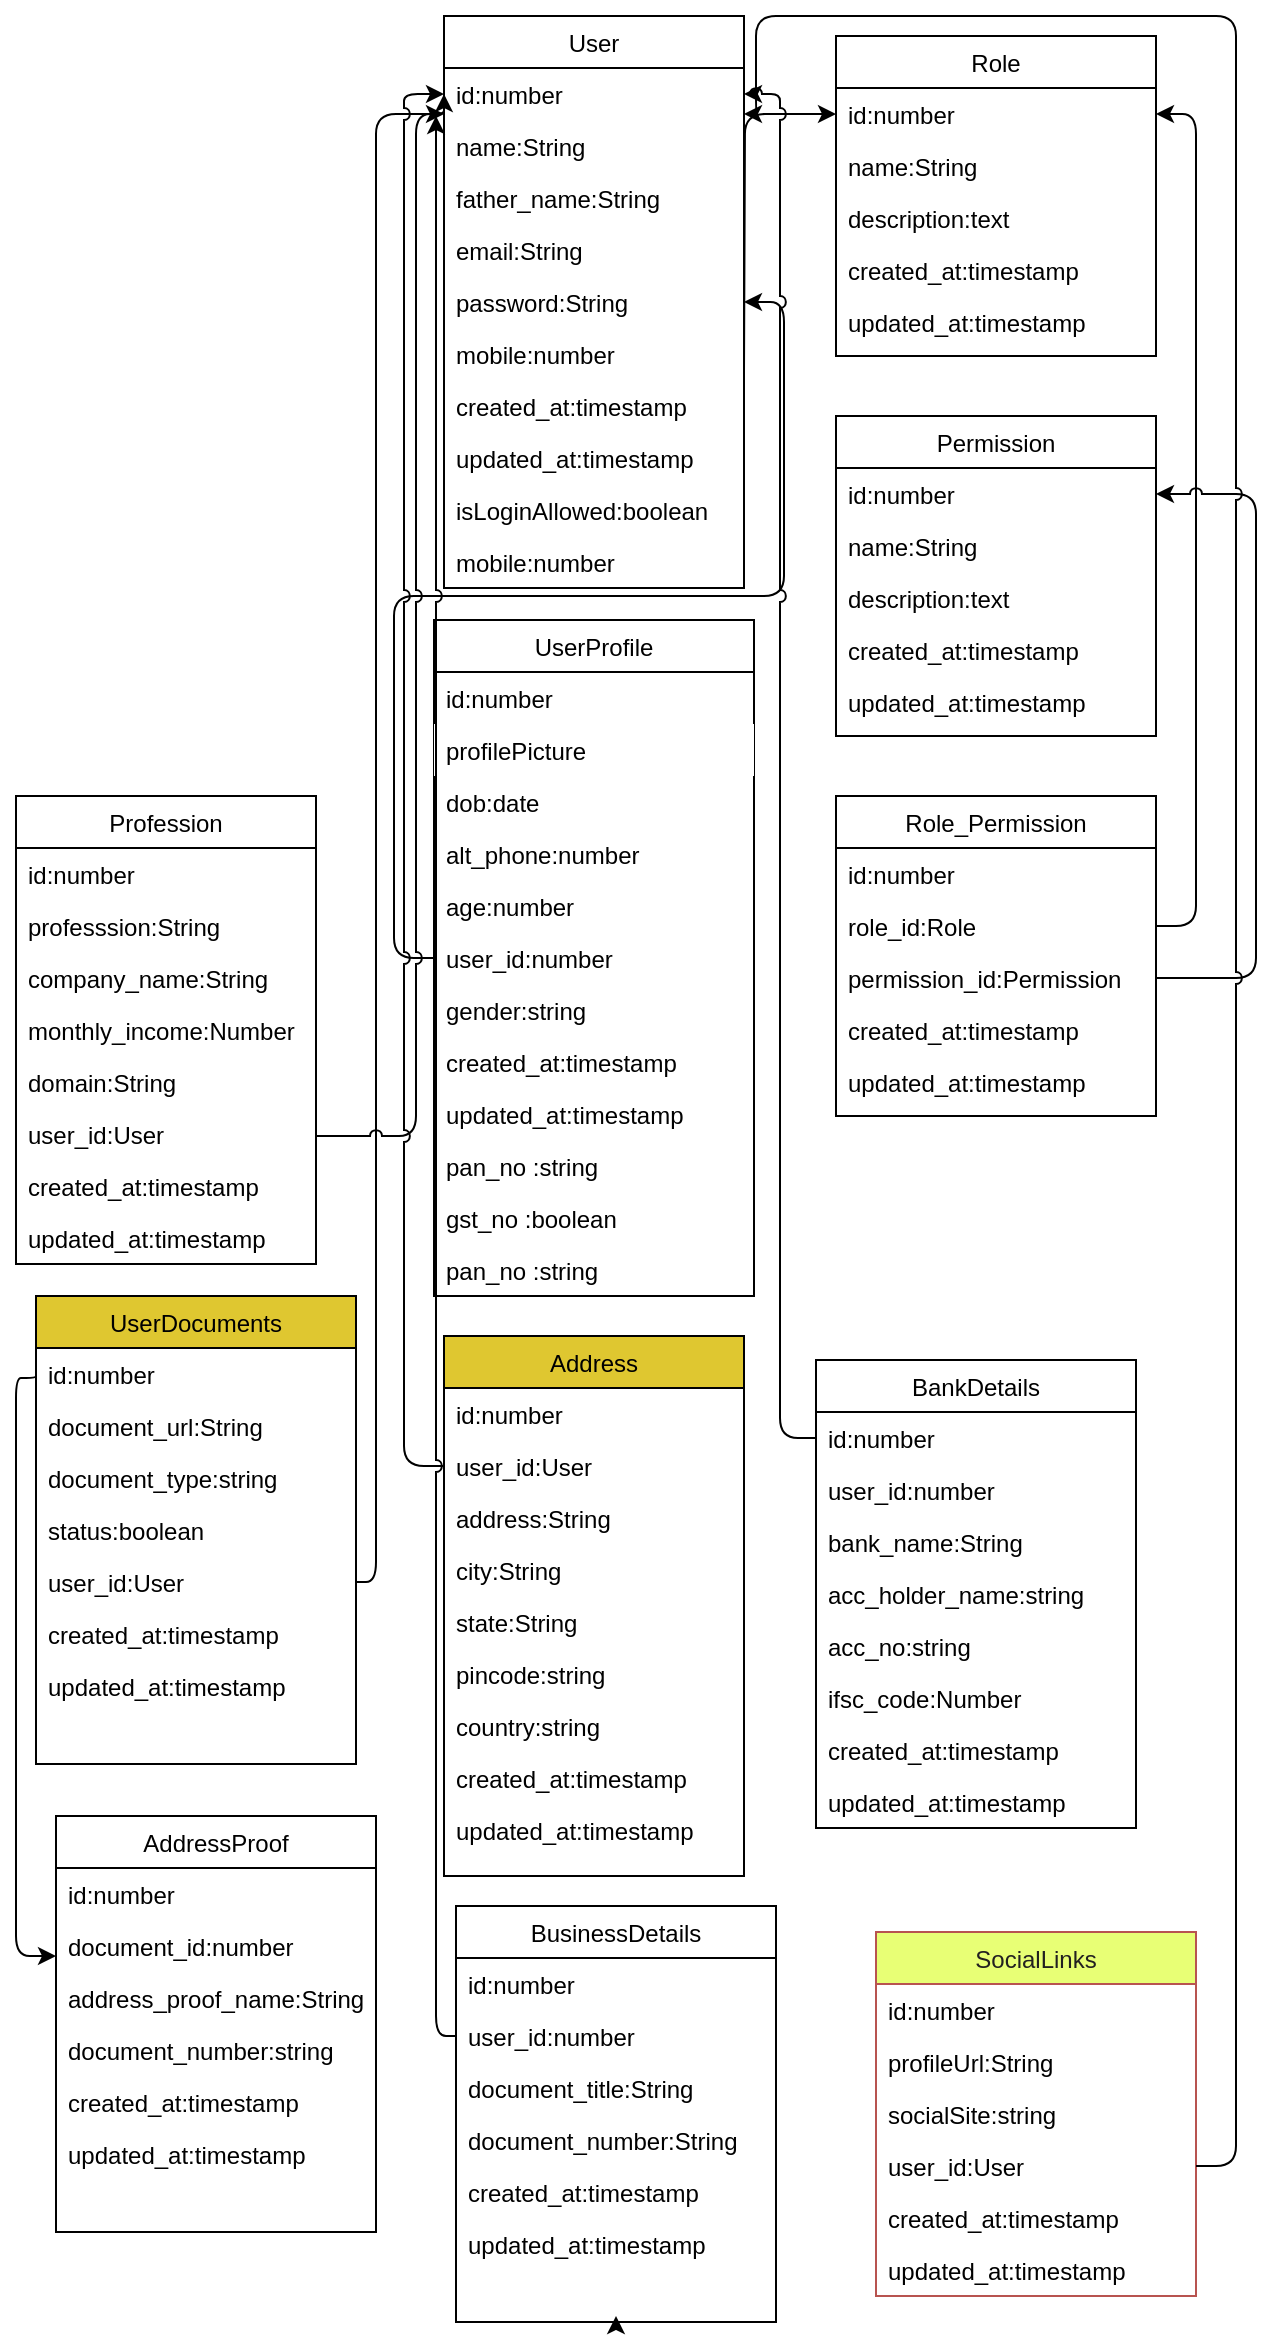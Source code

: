 <mxfile>
    <diagram id="bIpGLvmDBYwxtnm67rhN" name="Page-1">
        <mxGraphModel dx="498" dy="1436" grid="1" gridSize="10" guides="1" tooltips="1" connect="1" arrows="1" fold="1" page="1" pageScale="1" pageWidth="827" pageHeight="1169" math="0" shadow="0">
            <root>
                <mxCell id="0"/>
                <mxCell id="1" parent="0"/>
                <mxCell id="2" value="User" style="swimlane;fontStyle=0;align=center;verticalAlign=top;childLayout=stackLayout;horizontal=1;startSize=26;horizontalStack=0;resizeParent=1;resizeLast=0;collapsible=1;marginBottom=0;rounded=0;shadow=0;strokeWidth=1;" parent="1" vertex="1">
                    <mxGeometry x="264" y="-1140" width="150" height="286" as="geometry">
                        <mxRectangle x="130" y="380" width="160" height="26" as="alternateBounds"/>
                    </mxGeometry>
                </mxCell>
                <mxCell id="3" value="id:number" style="text;align=left;verticalAlign=top;spacingLeft=4;spacingRight=4;overflow=hidden;rotatable=0;points=[[0,0.5],[1,0.5]];portConstraint=eastwest;" parent="2" vertex="1">
                    <mxGeometry y="26" width="150" height="26" as="geometry"/>
                </mxCell>
                <mxCell id="4" value="name:String" style="text;align=left;verticalAlign=top;spacingLeft=4;spacingRight=4;overflow=hidden;rotatable=0;points=[[0,0.5],[1,0.5]];portConstraint=eastwest;rounded=0;shadow=0;html=0;" parent="2" vertex="1">
                    <mxGeometry y="52" width="150" height="26" as="geometry"/>
                </mxCell>
                <mxCell id="222" value="father_name:String" style="text;align=left;verticalAlign=top;spacingLeft=4;spacingRight=4;overflow=hidden;rotatable=0;points=[[0,0.5],[1,0.5]];portConstraint=eastwest;rounded=0;shadow=0;html=0;" parent="2" vertex="1">
                    <mxGeometry y="78" width="150" height="26" as="geometry"/>
                </mxCell>
                <mxCell id="5" value="email:String" style="text;align=left;verticalAlign=top;spacingLeft=4;spacingRight=4;overflow=hidden;rotatable=0;points=[[0,0.5],[1,0.5]];portConstraint=eastwest;rounded=0;shadow=0;html=0;" parent="2" vertex="1">
                    <mxGeometry y="104" width="150" height="26" as="geometry"/>
                </mxCell>
                <mxCell id="6" value="password:String" style="text;align=left;verticalAlign=top;spacingLeft=4;spacingRight=4;overflow=hidden;rotatable=0;points=[[0,0.5],[1,0.5]];portConstraint=eastwest;rounded=0;shadow=0;html=0;" parent="2" vertex="1">
                    <mxGeometry y="130" width="150" height="26" as="geometry"/>
                </mxCell>
                <mxCell id="7" value="mobile:number" style="text;align=left;verticalAlign=top;spacingLeft=4;spacingRight=4;overflow=hidden;rotatable=0;points=[[0,0.5],[1,0.5]];portConstraint=eastwest;rounded=0;shadow=0;html=0;" parent="2" vertex="1">
                    <mxGeometry y="156" width="150" height="26" as="geometry"/>
                </mxCell>
                <mxCell id="8" value="created_at:timestamp" style="text;align=left;verticalAlign=top;spacingLeft=4;spacingRight=4;overflow=hidden;rotatable=0;points=[[0,0.5],[1,0.5]];portConstraint=eastwest;rounded=0;shadow=0;html=0;" parent="2" vertex="1">
                    <mxGeometry y="182" width="150" height="26" as="geometry"/>
                </mxCell>
                <mxCell id="9" value="updated_at:timestamp" style="text;align=left;verticalAlign=top;spacingLeft=4;spacingRight=4;overflow=hidden;rotatable=0;points=[[0,0.5],[1,0.5]];portConstraint=eastwest;rounded=0;shadow=0;html=0;" parent="2" vertex="1">
                    <mxGeometry y="208" width="150" height="26" as="geometry"/>
                </mxCell>
                <mxCell id="10" value="isLoginAllowed:boolean" style="text;align=left;verticalAlign=top;spacingLeft=4;spacingRight=4;overflow=hidden;rotatable=0;points=[[0,0.5],[1,0.5]];portConstraint=eastwest;rounded=0;shadow=0;html=0;" parent="2" vertex="1">
                    <mxGeometry y="234" width="150" height="26" as="geometry"/>
                </mxCell>
                <mxCell id="224" value="mobile:number" style="text;align=left;verticalAlign=top;spacingLeft=4;spacingRight=4;overflow=hidden;rotatable=0;points=[[0,0.5],[1,0.5]];portConstraint=eastwest;rounded=0;shadow=0;html=0;" parent="2" vertex="1">
                    <mxGeometry y="260" width="150" height="26" as="geometry"/>
                </mxCell>
                <mxCell id="11" value="UserProfile" style="swimlane;fontStyle=0;align=center;verticalAlign=top;childLayout=stackLayout;horizontal=1;startSize=26;horizontalStack=0;resizeParent=1;resizeLast=0;collapsible=1;marginBottom=0;rounded=0;shadow=0;strokeWidth=1;" parent="1" vertex="1">
                    <mxGeometry x="259" y="-838" width="160" height="338" as="geometry">
                        <mxRectangle x="130" y="380" width="160" height="26" as="alternateBounds"/>
                    </mxGeometry>
                </mxCell>
                <mxCell id="12" value="id:number" style="text;align=left;verticalAlign=top;spacingLeft=4;spacingRight=4;overflow=hidden;rotatable=0;points=[[0,0.5],[1,0.5]];portConstraint=eastwest;" parent="11" vertex="1">
                    <mxGeometry y="26" width="160" height="26" as="geometry"/>
                </mxCell>
                <mxCell id="14" value="profilePicture" style="text;align=left;verticalAlign=top;spacingLeft=4;spacingRight=4;overflow=hidden;rotatable=0;points=[[0,0.5],[1,0.5]];portConstraint=eastwest;rounded=0;shadow=0;html=0;fillColor=default;strokeColor=none;" parent="11" vertex="1">
                    <mxGeometry y="52" width="160" height="26" as="geometry"/>
                </mxCell>
                <mxCell id="15" value="dob:date" style="text;align=left;verticalAlign=top;spacingLeft=4;spacingRight=4;overflow=hidden;rotatable=0;points=[[0,0.5],[1,0.5]];portConstraint=eastwest;rounded=0;shadow=0;html=0;" parent="11" vertex="1">
                    <mxGeometry y="78" width="160" height="26" as="geometry"/>
                </mxCell>
                <mxCell id="171" value="alt_phone:number" style="text;align=left;verticalAlign=top;spacingLeft=4;spacingRight=4;overflow=hidden;rotatable=0;points=[[0,0.5],[1,0.5]];portConstraint=eastwest;rounded=0;shadow=0;html=0;" parent="11" vertex="1">
                    <mxGeometry y="104" width="160" height="26" as="geometry"/>
                </mxCell>
                <mxCell id="175" value="age:number" style="text;align=left;verticalAlign=top;spacingLeft=4;spacingRight=4;overflow=hidden;rotatable=0;points=[[0,0.5],[1,0.5]];portConstraint=eastwest;rounded=0;shadow=0;html=0;" parent="11" vertex="1">
                    <mxGeometry y="130" width="160" height="26" as="geometry"/>
                </mxCell>
                <mxCell id="16" value="user_id:number" style="text;align=left;verticalAlign=top;spacingLeft=4;spacingRight=4;overflow=hidden;rotatable=0;points=[[0,0.5],[1,0.5]];portConstraint=eastwest;rounded=0;shadow=0;html=0;" parent="11" vertex="1">
                    <mxGeometry y="156" width="160" height="26" as="geometry"/>
                </mxCell>
                <mxCell id="17" value="gender:string" style="text;align=left;verticalAlign=top;spacingLeft=4;spacingRight=4;overflow=hidden;rotatable=0;points=[[0,0.5],[1,0.5]];portConstraint=eastwest;rounded=0;shadow=0;html=0;" parent="11" vertex="1">
                    <mxGeometry y="182" width="160" height="26" as="geometry"/>
                </mxCell>
                <mxCell id="18" value="created_at:timestamp" style="text;align=left;verticalAlign=top;spacingLeft=4;spacingRight=4;overflow=hidden;rotatable=0;points=[[0,0.5],[1,0.5]];portConstraint=eastwest;rounded=0;shadow=0;html=0;" parent="11" vertex="1">
                    <mxGeometry y="208" width="160" height="26" as="geometry"/>
                </mxCell>
                <mxCell id="19" value="updated_at:timestamp" style="text;align=left;verticalAlign=top;spacingLeft=4;spacingRight=4;overflow=hidden;rotatable=0;points=[[0,0.5],[1,0.5]];portConstraint=eastwest;rounded=0;shadow=0;html=0;" parent="11" vertex="1">
                    <mxGeometry y="234" width="160" height="26" as="geometry"/>
                </mxCell>
                <mxCell id="172" value="pan_no :string" style="text;align=left;verticalAlign=top;spacingLeft=4;spacingRight=4;overflow=hidden;rotatable=0;points=[[0,0.5],[1,0.5]];portConstraint=eastwest;rounded=0;shadow=0;html=0;" parent="11" vertex="1">
                    <mxGeometry y="260" width="160" height="26" as="geometry"/>
                </mxCell>
                <mxCell id="174" value="gst_no :boolean" style="text;align=left;verticalAlign=top;spacingLeft=4;spacingRight=4;overflow=hidden;rotatable=0;points=[[0,0.5],[1,0.5]];portConstraint=eastwest;rounded=0;shadow=0;html=0;" parent="11" vertex="1">
                    <mxGeometry y="286" width="160" height="26" as="geometry"/>
                </mxCell>
                <mxCell id="221" value="pan_no :string" style="text;align=left;verticalAlign=top;spacingLeft=4;spacingRight=4;overflow=hidden;rotatable=0;points=[[0,0.5],[1,0.5]];portConstraint=eastwest;rounded=0;shadow=0;html=0;" parent="11" vertex="1">
                    <mxGeometry y="312" width="160" height="26" as="geometry"/>
                </mxCell>
                <mxCell id="20" style="edgeStyle=orthogonalEdgeStyle;orthogonalLoop=1;jettySize=auto;html=1;rounded=1;jumpStyle=arc;exitX=0;exitY=0.5;exitDx=0;exitDy=0;" parent="1" source="16" target="6" edge="1">
                    <mxGeometry relative="1" as="geometry">
                        <Array as="points">
                            <mxPoint x="239" y="-669"/>
                            <mxPoint x="239" y="-850"/>
                            <mxPoint x="434" y="-850"/>
                            <mxPoint x="434" y="-997"/>
                        </Array>
                    </mxGeometry>
                </mxCell>
                <mxCell id="21" value="Role" style="swimlane;fontStyle=0;align=center;verticalAlign=top;childLayout=stackLayout;horizontal=1;startSize=26;horizontalStack=0;resizeParent=1;resizeLast=0;collapsible=1;marginBottom=0;rounded=0;shadow=0;strokeWidth=1;" parent="1" vertex="1">
                    <mxGeometry x="460" y="-1130" width="160" height="160" as="geometry">
                        <mxRectangle x="130" y="380" width="160" height="26" as="alternateBounds"/>
                    </mxGeometry>
                </mxCell>
                <mxCell id="22" value="id:number" style="text;align=left;verticalAlign=top;spacingLeft=4;spacingRight=4;overflow=hidden;rotatable=0;points=[[0,0.5],[1,0.5]];portConstraint=eastwest;" parent="21" vertex="1">
                    <mxGeometry y="26" width="160" height="26" as="geometry"/>
                </mxCell>
                <mxCell id="23" value="name:String" style="text;align=left;verticalAlign=top;spacingLeft=4;spacingRight=4;overflow=hidden;rotatable=0;points=[[0,0.5],[1,0.5]];portConstraint=eastwest;rounded=0;shadow=0;html=0;" parent="21" vertex="1">
                    <mxGeometry y="52" width="160" height="26" as="geometry"/>
                </mxCell>
                <mxCell id="24" value="description:text" style="text;align=left;verticalAlign=top;spacingLeft=4;spacingRight=4;overflow=hidden;rotatable=0;points=[[0,0.5],[1,0.5]];portConstraint=eastwest;rounded=0;shadow=0;html=0;" parent="21" vertex="1">
                    <mxGeometry y="78" width="160" height="26" as="geometry"/>
                </mxCell>
                <mxCell id="25" value="created_at:timestamp" style="text;align=left;verticalAlign=top;spacingLeft=4;spacingRight=4;overflow=hidden;rotatable=0;points=[[0,0.5],[1,0.5]];portConstraint=eastwest;rounded=0;shadow=0;html=0;" parent="21" vertex="1">
                    <mxGeometry y="104" width="160" height="26" as="geometry"/>
                </mxCell>
                <mxCell id="26" value="updated_at:timestamp" style="text;align=left;verticalAlign=top;spacingLeft=4;spacingRight=4;overflow=hidden;rotatable=0;points=[[0,0.5],[1,0.5]];portConstraint=eastwest;rounded=0;shadow=0;html=0;" parent="21" vertex="1">
                    <mxGeometry y="130" width="160" height="26" as="geometry"/>
                </mxCell>
                <mxCell id="27" value="Permission" style="swimlane;fontStyle=0;align=center;verticalAlign=top;childLayout=stackLayout;horizontal=1;startSize=26;horizontalStack=0;resizeParent=1;resizeLast=0;collapsible=1;marginBottom=0;rounded=0;shadow=0;strokeWidth=1;" parent="1" vertex="1">
                    <mxGeometry x="460" y="-940" width="160" height="160" as="geometry">
                        <mxRectangle x="130" y="380" width="160" height="26" as="alternateBounds"/>
                    </mxGeometry>
                </mxCell>
                <mxCell id="28" value="id:number" style="text;align=left;verticalAlign=top;spacingLeft=4;spacingRight=4;overflow=hidden;rotatable=0;points=[[0,0.5],[1,0.5]];portConstraint=eastwest;" parent="27" vertex="1">
                    <mxGeometry y="26" width="160" height="26" as="geometry"/>
                </mxCell>
                <mxCell id="29" value="name:String" style="text;align=left;verticalAlign=top;spacingLeft=4;spacingRight=4;overflow=hidden;rotatable=0;points=[[0,0.5],[1,0.5]];portConstraint=eastwest;rounded=0;shadow=0;html=0;" parent="27" vertex="1">
                    <mxGeometry y="52" width="160" height="26" as="geometry"/>
                </mxCell>
                <mxCell id="30" value="description:text" style="text;align=left;verticalAlign=top;spacingLeft=4;spacingRight=4;overflow=hidden;rotatable=0;points=[[0,0.5],[1,0.5]];portConstraint=eastwest;rounded=0;shadow=0;html=0;" parent="27" vertex="1">
                    <mxGeometry y="78" width="160" height="26" as="geometry"/>
                </mxCell>
                <mxCell id="31" value="created_at:timestamp" style="text;align=left;verticalAlign=top;spacingLeft=4;spacingRight=4;overflow=hidden;rotatable=0;points=[[0,0.5],[1,0.5]];portConstraint=eastwest;rounded=0;shadow=0;html=0;" parent="27" vertex="1">
                    <mxGeometry y="104" width="160" height="26" as="geometry"/>
                </mxCell>
                <mxCell id="32" value="updated_at:timestamp" style="text;align=left;verticalAlign=top;spacingLeft=4;spacingRight=4;overflow=hidden;rotatable=0;points=[[0,0.5],[1,0.5]];portConstraint=eastwest;rounded=0;shadow=0;html=0;" parent="27" vertex="1">
                    <mxGeometry y="130" width="160" height="26" as="geometry"/>
                </mxCell>
                <mxCell id="33" value="Role_Permission" style="swimlane;fontStyle=0;align=center;verticalAlign=top;childLayout=stackLayout;horizontal=1;startSize=26;horizontalStack=0;resizeParent=1;resizeLast=0;collapsible=1;marginBottom=0;rounded=0;shadow=0;strokeWidth=1;" parent="1" vertex="1">
                    <mxGeometry x="460" y="-750" width="160" height="160" as="geometry">
                        <mxRectangle x="130" y="380" width="160" height="26" as="alternateBounds"/>
                    </mxGeometry>
                </mxCell>
                <mxCell id="34" value="id:number" style="text;align=left;verticalAlign=top;spacingLeft=4;spacingRight=4;overflow=hidden;rotatable=0;points=[[0,0.5],[1,0.5]];portConstraint=eastwest;" parent="33" vertex="1">
                    <mxGeometry y="26" width="160" height="26" as="geometry"/>
                </mxCell>
                <mxCell id="35" value="role_id:Role" style="text;align=left;verticalAlign=top;spacingLeft=4;spacingRight=4;overflow=hidden;rotatable=0;points=[[0,0.5],[1,0.5]];portConstraint=eastwest;rounded=0;shadow=0;html=0;" parent="33" vertex="1">
                    <mxGeometry y="52" width="160" height="26" as="geometry"/>
                </mxCell>
                <mxCell id="36" value="permission_id:Permission" style="text;align=left;verticalAlign=top;spacingLeft=4;spacingRight=4;overflow=hidden;rotatable=0;points=[[0,0.5],[1,0.5]];portConstraint=eastwest;rounded=0;shadow=0;html=0;" parent="33" vertex="1">
                    <mxGeometry y="78" width="160" height="26" as="geometry"/>
                </mxCell>
                <mxCell id="37" value="created_at:timestamp" style="text;align=left;verticalAlign=top;spacingLeft=4;spacingRight=4;overflow=hidden;rotatable=0;points=[[0,0.5],[1,0.5]];portConstraint=eastwest;rounded=0;shadow=0;html=0;" parent="33" vertex="1">
                    <mxGeometry y="104" width="160" height="26" as="geometry"/>
                </mxCell>
                <mxCell id="38" value="updated_at:timestamp" style="text;align=left;verticalAlign=top;spacingLeft=4;spacingRight=4;overflow=hidden;rotatable=0;points=[[0,0.5],[1,0.5]];portConstraint=eastwest;rounded=0;shadow=0;html=0;" parent="33" vertex="1">
                    <mxGeometry y="130" width="160" height="26" as="geometry"/>
                </mxCell>
                <mxCell id="39" style="edgeStyle=orthogonalEdgeStyle;rounded=1;orthogonalLoop=1;jettySize=auto;html=1;strokeColor=default;jumpStyle=arc;" parent="1" source="35" target="22" edge="1">
                    <mxGeometry relative="1" as="geometry">
                        <Array as="points">
                            <mxPoint x="640" y="-685"/>
                            <mxPoint x="640" y="-1091"/>
                        </Array>
                    </mxGeometry>
                </mxCell>
                <mxCell id="40" style="edgeStyle=orthogonalEdgeStyle;rounded=1;orthogonalLoop=1;jettySize=auto;html=1;" parent="1" target="22" edge="1">
                    <mxGeometry relative="1" as="geometry">
                        <mxPoint x="414" y="-961" as="sourcePoint"/>
                    </mxGeometry>
                </mxCell>
                <mxCell id="41" style="edgeStyle=orthogonalEdgeStyle;rounded=1;orthogonalLoop=1;jettySize=auto;html=1;jumpStyle=arc;" parent="1" source="36" target="28" edge="1">
                    <mxGeometry relative="1" as="geometry">
                        <Array as="points">
                            <mxPoint x="670" y="-659"/>
                            <mxPoint x="670" y="-901"/>
                        </Array>
                    </mxGeometry>
                </mxCell>
                <mxCell id="76" value="UserDocuments" style="swimlane;fontStyle=0;align=center;verticalAlign=top;childLayout=stackLayout;horizontal=1;startSize=26;horizontalStack=0;resizeParent=1;resizeLast=0;collapsible=1;marginBottom=0;rounded=0;shadow=0;strokeWidth=1;fillColor=#DFC730;" parent="1" vertex="1">
                    <mxGeometry x="60" y="-500" width="160" height="234" as="geometry">
                        <mxRectangle x="130" y="380" width="160" height="26" as="alternateBounds"/>
                    </mxGeometry>
                </mxCell>
                <mxCell id="77" value="id:number" style="text;align=left;verticalAlign=top;spacingLeft=4;spacingRight=4;overflow=hidden;rotatable=0;points=[[0,0.5],[1,0.5]];portConstraint=eastwest;" parent="76" vertex="1">
                    <mxGeometry y="26" width="160" height="26" as="geometry"/>
                </mxCell>
                <mxCell id="78" value="document_url:String" style="text;align=left;verticalAlign=top;spacingLeft=4;spacingRight=4;overflow=hidden;rotatable=0;points=[[0,0.5],[1,0.5]];portConstraint=eastwest;rounded=0;shadow=0;html=0;" parent="76" vertex="1">
                    <mxGeometry y="52" width="160" height="26" as="geometry"/>
                </mxCell>
                <mxCell id="191" value="document_type:string" style="text;align=left;verticalAlign=top;spacingLeft=4;spacingRight=4;overflow=hidden;rotatable=0;points=[[0,0.5],[1,0.5]];portConstraint=eastwest;rounded=0;shadow=0;html=0;" parent="76" vertex="1">
                    <mxGeometry y="78" width="160" height="26" as="geometry"/>
                </mxCell>
                <mxCell id="192" value="status:boolean" style="text;align=left;verticalAlign=top;spacingLeft=4;spacingRight=4;overflow=hidden;rotatable=0;points=[[0,0.5],[1,0.5]];portConstraint=eastwest;rounded=0;shadow=0;html=0;" parent="76" vertex="1">
                    <mxGeometry y="104" width="160" height="26" as="geometry"/>
                </mxCell>
                <mxCell id="80" value="user_id:User" style="text;align=left;verticalAlign=top;spacingLeft=4;spacingRight=4;overflow=hidden;rotatable=0;points=[[0,0.5],[1,0.5]];portConstraint=eastwest;rounded=0;shadow=0;html=0;" parent="76" vertex="1">
                    <mxGeometry y="130" width="160" height="26" as="geometry"/>
                </mxCell>
                <mxCell id="81" value="created_at:timestamp" style="text;align=left;verticalAlign=top;spacingLeft=4;spacingRight=4;overflow=hidden;rotatable=0;points=[[0,0.5],[1,0.5]];portConstraint=eastwest;rounded=0;shadow=0;html=0;" parent="76" vertex="1">
                    <mxGeometry y="156" width="160" height="26" as="geometry"/>
                </mxCell>
                <mxCell id="82" value="updated_at:timestamp" style="text;align=left;verticalAlign=top;spacingLeft=4;spacingRight=4;overflow=hidden;rotatable=0;points=[[0,0.5],[1,0.5]];portConstraint=eastwest;rounded=0;shadow=0;html=0;" parent="76" vertex="1">
                    <mxGeometry y="182" width="160" height="26" as="geometry"/>
                </mxCell>
                <mxCell id="83" style="edgeStyle=orthogonalEdgeStyle;rounded=1;orthogonalLoop=1;jettySize=auto;html=1;jumpStyle=arc;exitX=1;exitY=0.5;exitDx=0;exitDy=0;" parent="1" source="80" target="3" edge="1">
                    <mxGeometry relative="1" as="geometry">
                        <Array as="points">
                            <mxPoint x="230" y="-357"/>
                            <mxPoint x="230" y="-1091"/>
                        </Array>
                        <mxPoint x="210" y="-360" as="sourcePoint"/>
                    </mxGeometry>
                </mxCell>
                <mxCell id="102" value="Profession" style="swimlane;fontStyle=0;align=center;verticalAlign=top;childLayout=stackLayout;horizontal=1;startSize=26;horizontalStack=0;resizeParent=1;resizeLast=0;collapsible=1;marginBottom=0;rounded=0;shadow=0;strokeWidth=1;fillColor=none;" parent="1" vertex="1">
                    <mxGeometry x="50" y="-750" width="150" height="234" as="geometry">
                        <mxRectangle x="130" y="380" width="160" height="26" as="alternateBounds"/>
                    </mxGeometry>
                </mxCell>
                <mxCell id="103" value="id:number" style="text;align=left;verticalAlign=top;spacingLeft=4;spacingRight=4;overflow=hidden;rotatable=0;points=[[0,0.5],[1,0.5]];portConstraint=eastwest;" parent="102" vertex="1">
                    <mxGeometry y="26" width="150" height="26" as="geometry"/>
                </mxCell>
                <mxCell id="105" value="professsion:String" style="text;align=left;verticalAlign=top;spacingLeft=4;spacingRight=4;overflow=hidden;rotatable=0;points=[[0,0.5],[1,0.5]];portConstraint=eastwest;rounded=0;shadow=0;html=0;" parent="102" vertex="1">
                    <mxGeometry y="52" width="150" height="26" as="geometry"/>
                </mxCell>
                <mxCell id="106" value="company_name:String&#10;&#10;" style="text;align=left;verticalAlign=top;spacingLeft=4;spacingRight=4;overflow=hidden;rotatable=0;points=[[0,0.5],[1,0.5]];portConstraint=eastwest;rounded=0;shadow=0;html=0;" parent="102" vertex="1">
                    <mxGeometry y="78" width="150" height="26" as="geometry"/>
                </mxCell>
                <mxCell id="107" value="monthly_income:Number" style="text;align=left;verticalAlign=top;spacingLeft=4;spacingRight=4;overflow=hidden;rotatable=0;points=[[0,0.5],[1,0.5]];portConstraint=eastwest;rounded=0;shadow=0;html=0;" parent="102" vertex="1">
                    <mxGeometry y="104" width="150" height="26" as="geometry"/>
                </mxCell>
                <mxCell id="190" value="domain:String" style="text;align=left;verticalAlign=top;spacingLeft=4;spacingRight=4;overflow=hidden;rotatable=0;points=[[0,0.5],[1,0.5]];portConstraint=eastwest;rounded=0;shadow=0;html=0;" parent="102" vertex="1">
                    <mxGeometry y="130" width="150" height="26" as="geometry"/>
                </mxCell>
                <mxCell id="111" value="user_id:User" style="text;align=left;verticalAlign=top;spacingLeft=4;spacingRight=4;overflow=hidden;rotatable=0;points=[[0,0.5],[1,0.5]];portConstraint=eastwest;rounded=0;shadow=0;html=0;" parent="102" vertex="1">
                    <mxGeometry y="156" width="150" height="26" as="geometry"/>
                </mxCell>
                <mxCell id="112" value="created_at:timestamp" style="text;align=left;verticalAlign=top;spacingLeft=4;spacingRight=4;overflow=hidden;rotatable=0;points=[[0,0.5],[1,0.5]];portConstraint=eastwest;rounded=0;shadow=0;html=0;" parent="102" vertex="1">
                    <mxGeometry y="182" width="150" height="26" as="geometry"/>
                </mxCell>
                <mxCell id="113" value="updated_at:timestamp" style="text;align=left;verticalAlign=top;spacingLeft=4;spacingRight=4;overflow=hidden;rotatable=0;points=[[0,0.5],[1,0.5]];portConstraint=eastwest;rounded=0;shadow=0;html=0;" parent="102" vertex="1">
                    <mxGeometry y="208" width="150" height="26" as="geometry"/>
                </mxCell>
                <mxCell id="114" style="edgeStyle=orthogonalEdgeStyle;orthogonalLoop=1;jettySize=auto;html=1;jumpStyle=arc;entryX=0;entryY=0.5;entryDx=0;entryDy=0;rounded=1;" parent="1" target="3" edge="1">
                    <mxGeometry relative="1" as="geometry">
                        <mxPoint x="250" y="-1078" as="targetPoint"/>
                        <mxPoint x="200" y="-580" as="sourcePoint"/>
                        <Array as="points">
                            <mxPoint x="200" y="-580"/>
                            <mxPoint x="250" y="-580"/>
                            <mxPoint x="250" y="-1091"/>
                        </Array>
                    </mxGeometry>
                </mxCell>
                <mxCell id="115" value="Address" style="swimlane;fontStyle=0;align=center;verticalAlign=top;childLayout=stackLayout;horizontal=1;startSize=26;horizontalStack=0;resizeParent=1;resizeLast=0;collapsible=1;marginBottom=0;rounded=0;shadow=0;strokeWidth=1;fillColor=#dfc730;" parent="1" vertex="1">
                    <mxGeometry x="264" y="-480" width="150" height="270" as="geometry">
                        <mxRectangle x="130" y="380" width="160" height="26" as="alternateBounds"/>
                    </mxGeometry>
                </mxCell>
                <mxCell id="116" value="id:number" style="text;align=left;verticalAlign=top;spacingLeft=4;spacingRight=4;overflow=hidden;rotatable=0;points=[[0,0.5],[1,0.5]];portConstraint=eastwest;" parent="115" vertex="1">
                    <mxGeometry y="26" width="150" height="26" as="geometry"/>
                </mxCell>
                <mxCell id="117" value="user_id:User" style="text;align=left;verticalAlign=top;spacingLeft=4;spacingRight=4;overflow=hidden;rotatable=0;points=[[0,0.5],[1,0.5]];portConstraint=eastwest;rounded=0;shadow=0;html=0;" parent="115" vertex="1">
                    <mxGeometry y="52" width="150" height="26" as="geometry"/>
                </mxCell>
                <mxCell id="120" value="address:String" style="text;align=left;verticalAlign=top;spacingLeft=4;spacingRight=4;overflow=hidden;rotatable=0;points=[[0,0.5],[1,0.5]];portConstraint=eastwest;rounded=0;shadow=0;html=0;" parent="115" vertex="1">
                    <mxGeometry y="78" width="150" height="26" as="geometry"/>
                </mxCell>
                <mxCell id="121" value="city:String" style="text;align=left;verticalAlign=top;spacingLeft=4;spacingRight=4;overflow=hidden;rotatable=0;points=[[0,0.5],[1,0.5]];portConstraint=eastwest;rounded=0;shadow=0;html=0;" parent="115" vertex="1">
                    <mxGeometry y="104" width="150" height="26" as="geometry"/>
                </mxCell>
                <mxCell id="122" value="state:String" style="text;align=left;verticalAlign=top;spacingLeft=4;spacingRight=4;overflow=hidden;rotatable=0;points=[[0,0.5],[1,0.5]];portConstraint=eastwest;rounded=0;shadow=0;html=0;" parent="115" vertex="1">
                    <mxGeometry y="130" width="150" height="26" as="geometry"/>
                </mxCell>
                <mxCell id="123" value="pincode:string" style="text;align=left;verticalAlign=top;spacingLeft=4;spacingRight=4;overflow=hidden;rotatable=0;points=[[0,0.5],[1,0.5]];portConstraint=eastwest;rounded=0;shadow=0;html=0;" parent="115" vertex="1">
                    <mxGeometry y="156" width="150" height="26" as="geometry"/>
                </mxCell>
                <mxCell id="124" value="country:string" style="text;align=left;verticalAlign=top;spacingLeft=4;spacingRight=4;overflow=hidden;rotatable=0;points=[[0,0.5],[1,0.5]];portConstraint=eastwest;rounded=0;shadow=0;html=0;" parent="115" vertex="1">
                    <mxGeometry y="182" width="150" height="26" as="geometry"/>
                </mxCell>
                <mxCell id="125" value="created_at:timestamp" style="text;align=left;verticalAlign=top;spacingLeft=4;spacingRight=4;overflow=hidden;rotatable=0;points=[[0,0.5],[1,0.5]];portConstraint=eastwest;rounded=0;shadow=0;html=0;" parent="115" vertex="1">
                    <mxGeometry y="208" width="150" height="26" as="geometry"/>
                </mxCell>
                <mxCell id="126" value="updated_at:timestamp" style="text;align=left;verticalAlign=top;spacingLeft=4;spacingRight=4;overflow=hidden;rotatable=0;points=[[0,0.5],[1,0.5]];portConstraint=eastwest;rounded=0;shadow=0;html=0;" parent="115" vertex="1">
                    <mxGeometry y="234" width="150" height="26" as="geometry"/>
                </mxCell>
                <mxCell id="127" value="SocialLinks" style="swimlane;fontStyle=0;align=center;verticalAlign=top;childLayout=stackLayout;horizontal=1;startSize=26;horizontalStack=0;resizeParent=1;resizeLast=0;collapsible=1;marginBottom=0;rounded=0;shadow=0;strokeWidth=1;fillColor=#e8ff75;strokeColor=#b85450;fontColor=#222020;" parent="1" vertex="1">
                    <mxGeometry x="480" y="-182" width="160" height="182" as="geometry">
                        <mxRectangle x="130" y="380" width="160" height="26" as="alternateBounds"/>
                    </mxGeometry>
                </mxCell>
                <mxCell id="128" value="id:number" style="text;align=left;verticalAlign=top;spacingLeft=4;spacingRight=4;overflow=hidden;rotatable=0;points=[[0,0.5],[1,0.5]];portConstraint=eastwest;" parent="127" vertex="1">
                    <mxGeometry y="26" width="160" height="26" as="geometry"/>
                </mxCell>
                <mxCell id="129" value="profileUrl:String" style="text;align=left;verticalAlign=top;spacingLeft=4;spacingRight=4;overflow=hidden;rotatable=0;points=[[0,0.5],[1,0.5]];portConstraint=eastwest;rounded=0;shadow=0;html=0;" parent="127" vertex="1">
                    <mxGeometry y="52" width="160" height="26" as="geometry"/>
                </mxCell>
                <mxCell id="130" value="socialSite:string" style="text;align=left;verticalAlign=top;spacingLeft=4;spacingRight=4;overflow=hidden;rotatable=0;points=[[0,0.5],[1,0.5]];portConstraint=eastwest;rounded=0;shadow=0;html=0;" parent="127" vertex="1">
                    <mxGeometry y="78" width="160" height="26" as="geometry"/>
                </mxCell>
                <mxCell id="132" value="user_id:User" style="text;align=left;verticalAlign=top;spacingLeft=4;spacingRight=4;overflow=hidden;rotatable=0;points=[[0,0.5],[1,0.5]];portConstraint=eastwest;rounded=0;shadow=0;html=0;" parent="127" vertex="1">
                    <mxGeometry y="104" width="160" height="26" as="geometry"/>
                </mxCell>
                <mxCell id="133" value="created_at:timestamp" style="text;align=left;verticalAlign=top;spacingLeft=4;spacingRight=4;overflow=hidden;rotatable=0;points=[[0,0.5],[1,0.5]];portConstraint=eastwest;rounded=0;shadow=0;html=0;" parent="127" vertex="1">
                    <mxGeometry y="130" width="160" height="26" as="geometry"/>
                </mxCell>
                <mxCell id="134" value="updated_at:timestamp" style="text;align=left;verticalAlign=top;spacingLeft=4;spacingRight=4;overflow=hidden;rotatable=0;points=[[0,0.5],[1,0.5]];portConstraint=eastwest;rounded=0;shadow=0;html=0;" parent="127" vertex="1">
                    <mxGeometry y="156" width="160" height="26" as="geometry"/>
                </mxCell>
                <mxCell id="163" style="edgeStyle=orthogonalEdgeStyle;rounded=1;orthogonalLoop=1;jettySize=auto;html=1;entryX=0;entryY=0.5;entryDx=0;entryDy=0;jumpStyle=arc;" parent="1" source="117" target="3" edge="1">
                    <mxGeometry relative="1" as="geometry">
                        <mxPoint x="230" y="-1104" as="targetPoint"/>
                    </mxGeometry>
                </mxCell>
                <mxCell id="168" style="edgeStyle=orthogonalEdgeStyle;rounded=1;orthogonalLoop=1;jettySize=auto;html=1;jumpStyle=arc;exitX=1;exitY=0.5;exitDx=0;exitDy=0;" parent="1" source="132" target="3" edge="1">
                    <mxGeometry relative="1" as="geometry">
                        <Array as="points">
                            <mxPoint x="660" y="-65"/>
                            <mxPoint x="660" y="-1140"/>
                            <mxPoint x="420" y="-1140"/>
                            <mxPoint x="420" y="-1091"/>
                        </Array>
                    </mxGeometry>
                </mxCell>
                <mxCell id="176" value="BankDetails" style="swimlane;fontStyle=0;align=center;verticalAlign=top;childLayout=stackLayout;horizontal=1;startSize=26;horizontalStack=0;resizeParent=1;resizeLast=0;collapsible=1;marginBottom=0;rounded=0;shadow=0;strokeWidth=1;" parent="1" vertex="1">
                    <mxGeometry x="450" y="-468" width="160" height="234" as="geometry">
                        <mxRectangle x="130" y="380" width="160" height="26" as="alternateBounds"/>
                    </mxGeometry>
                </mxCell>
                <mxCell id="177" value="id:number" style="text;align=left;verticalAlign=top;spacingLeft=4;spacingRight=4;overflow=hidden;rotatable=0;points=[[0,0.5],[1,0.5]];portConstraint=eastwest;rounded=0;" parent="176" vertex="1">
                    <mxGeometry y="26" width="160" height="26" as="geometry"/>
                </mxCell>
                <mxCell id="182" value="user_id:number" style="text;align=left;verticalAlign=top;spacingLeft=4;spacingRight=4;overflow=hidden;rotatable=0;points=[[0,0.5],[1,0.5]];portConstraint=eastwest;" parent="176" vertex="1">
                    <mxGeometry y="52" width="160" height="26" as="geometry"/>
                </mxCell>
                <mxCell id="178" value="bank_name:String" style="text;align=left;verticalAlign=top;spacingLeft=4;spacingRight=4;overflow=hidden;rotatable=0;points=[[0,0.5],[1,0.5]];portConstraint=eastwest;rounded=0;shadow=0;html=0;" parent="176" vertex="1">
                    <mxGeometry y="78" width="160" height="26" as="geometry"/>
                </mxCell>
                <mxCell id="179" value="acc_holder_name:string" style="text;align=left;verticalAlign=top;spacingLeft=4;spacingRight=4;overflow=hidden;rotatable=0;points=[[0,0.5],[1,0.5]];portConstraint=eastwest;rounded=0;shadow=0;html=0;" parent="176" vertex="1">
                    <mxGeometry y="104" width="160" height="26" as="geometry"/>
                </mxCell>
                <mxCell id="225" value="acc_no:string" style="text;align=left;verticalAlign=top;spacingLeft=4;spacingRight=4;overflow=hidden;rotatable=0;points=[[0,0.5],[1,0.5]];portConstraint=eastwest;rounded=0;shadow=0;html=0;" vertex="1" parent="176">
                    <mxGeometry y="130" width="160" height="26" as="geometry"/>
                </mxCell>
                <mxCell id="183" value="ifsc_code:Number" style="text;align=left;verticalAlign=top;spacingLeft=4;spacingRight=4;overflow=hidden;rotatable=0;points=[[0,0.5],[1,0.5]];portConstraint=eastwest;rounded=0;shadow=0;html=0;" parent="176" vertex="1">
                    <mxGeometry y="156" width="160" height="26" as="geometry"/>
                </mxCell>
                <mxCell id="180" value="created_at:timestamp" style="text;align=left;verticalAlign=top;spacingLeft=4;spacingRight=4;overflow=hidden;rotatable=0;points=[[0,0.5],[1,0.5]];portConstraint=eastwest;rounded=0;shadow=0;html=0;" parent="176" vertex="1">
                    <mxGeometry y="182" width="160" height="26" as="geometry"/>
                </mxCell>
                <mxCell id="181" value="updated_at:timestamp" style="text;align=left;verticalAlign=top;spacingLeft=4;spacingRight=4;overflow=hidden;rotatable=0;points=[[0,0.5],[1,0.5]];portConstraint=eastwest;rounded=0;shadow=0;html=0;" parent="176" vertex="1">
                    <mxGeometry y="208" width="160" height="26" as="geometry"/>
                </mxCell>
                <mxCell id="189" style="edgeStyle=orthogonalEdgeStyle;rounded=1;jumpStyle=arc;html=1;exitX=0;exitY=0.5;exitDx=0;exitDy=0;entryX=1;entryY=0.5;entryDx=0;entryDy=0;strokeColor=default;fontColor=#222020;" parent="1" source="177" target="3" edge="1">
                    <mxGeometry relative="1" as="geometry"/>
                </mxCell>
                <mxCell id="193" value="AddressProof" style="swimlane;fontStyle=0;align=center;verticalAlign=top;childLayout=stackLayout;horizontal=1;startSize=26;horizontalStack=0;resizeParent=1;resizeLast=0;collapsible=1;marginBottom=0;rounded=0;shadow=0;strokeWidth=1;" parent="1" vertex="1">
                    <mxGeometry x="70" y="-240" width="160" height="208" as="geometry">
                        <mxRectangle x="130" y="380" width="160" height="26" as="alternateBounds"/>
                    </mxGeometry>
                </mxCell>
                <mxCell id="194" value="id:number" style="text;align=left;verticalAlign=top;spacingLeft=4;spacingRight=4;overflow=hidden;rotatable=0;points=[[0,0.5],[1,0.5]];portConstraint=eastwest;rounded=0;" parent="193" vertex="1">
                    <mxGeometry y="26" width="160" height="26" as="geometry"/>
                </mxCell>
                <mxCell id="195" value="document_id:number" style="text;align=left;verticalAlign=top;spacingLeft=4;spacingRight=4;overflow=hidden;rotatable=0;points=[[0,0.5],[1,0.5]];portConstraint=eastwest;" parent="193" vertex="1">
                    <mxGeometry y="52" width="160" height="26" as="geometry"/>
                </mxCell>
                <mxCell id="196" value="address_proof_name:String" style="text;align=left;verticalAlign=top;spacingLeft=4;spacingRight=4;overflow=hidden;rotatable=0;points=[[0,0.5],[1,0.5]];portConstraint=eastwest;rounded=0;shadow=0;html=0;" parent="193" vertex="1">
                    <mxGeometry y="78" width="160" height="26" as="geometry"/>
                </mxCell>
                <mxCell id="197" value="document_number:string" style="text;align=left;verticalAlign=top;spacingLeft=4;spacingRight=4;overflow=hidden;rotatable=0;points=[[0,0.5],[1,0.5]];portConstraint=eastwest;rounded=0;shadow=0;html=0;" parent="193" vertex="1">
                    <mxGeometry y="104" width="160" height="26" as="geometry"/>
                </mxCell>
                <mxCell id="199" value="created_at:timestamp" style="text;align=left;verticalAlign=top;spacingLeft=4;spacingRight=4;overflow=hidden;rotatable=0;points=[[0,0.5],[1,0.5]];portConstraint=eastwest;rounded=0;shadow=0;html=0;" parent="193" vertex="1">
                    <mxGeometry y="130" width="160" height="26" as="geometry"/>
                </mxCell>
                <mxCell id="200" value="updated_at:timestamp" style="text;align=left;verticalAlign=top;spacingLeft=4;spacingRight=4;overflow=hidden;rotatable=0;points=[[0,0.5],[1,0.5]];portConstraint=eastwest;rounded=0;shadow=0;html=0;" parent="193" vertex="1">
                    <mxGeometry y="156" width="160" height="26" as="geometry"/>
                </mxCell>
                <mxCell id="203" style="edgeStyle=orthogonalEdgeStyle;rounded=1;jumpStyle=arc;html=1;exitX=0;exitY=0.5;exitDx=0;exitDy=0;strokeColor=default;fontColor=#222020;" parent="1" source="77" edge="1">
                    <mxGeometry relative="1" as="geometry">
                        <mxPoint x="70" y="-170" as="targetPoint"/>
                        <Array as="points">
                            <mxPoint x="50" y="-459"/>
                            <mxPoint x="50" y="-170"/>
                            <mxPoint x="70" y="-170"/>
                        </Array>
                    </mxGeometry>
                </mxCell>
                <mxCell id="211" style="edgeStyle=orthogonalEdgeStyle;rounded=1;jumpStyle=arc;html=1;exitX=0.5;exitY=1;exitDx=0;exitDy=0;strokeColor=default;fontColor=#222020;" parent="1" source="204" edge="1">
                    <mxGeometry relative="1" as="geometry">
                        <mxPoint x="350" y="10" as="targetPoint"/>
                    </mxGeometry>
                </mxCell>
                <mxCell id="204" value="BusinessDetails" style="swimlane;fontStyle=0;align=center;verticalAlign=top;childLayout=stackLayout;horizontal=1;startSize=26;horizontalStack=0;resizeParent=1;resizeLast=0;collapsible=1;marginBottom=0;rounded=0;shadow=0;strokeWidth=1;" parent="1" vertex="1">
                    <mxGeometry x="270" y="-195" width="160" height="208" as="geometry">
                        <mxRectangle x="130" y="380" width="160" height="26" as="alternateBounds"/>
                    </mxGeometry>
                </mxCell>
                <mxCell id="205" value="id:number" style="text;align=left;verticalAlign=top;spacingLeft=4;spacingRight=4;overflow=hidden;rotatable=0;points=[[0,0.5],[1,0.5]];portConstraint=eastwest;rounded=0;" parent="204" vertex="1">
                    <mxGeometry y="26" width="160" height="26" as="geometry"/>
                </mxCell>
                <mxCell id="206" value="user_id:number" style="text;align=left;verticalAlign=top;spacingLeft=4;spacingRight=4;overflow=hidden;rotatable=0;points=[[0,0.5],[1,0.5]];portConstraint=eastwest;" parent="204" vertex="1">
                    <mxGeometry y="52" width="160" height="26" as="geometry"/>
                </mxCell>
                <mxCell id="207" value="document_title:String" style="text;align=left;verticalAlign=top;spacingLeft=4;spacingRight=4;overflow=hidden;rotatable=0;points=[[0,0.5],[1,0.5]];portConstraint=eastwest;rounded=0;shadow=0;html=0;" parent="204" vertex="1">
                    <mxGeometry y="78" width="160" height="26" as="geometry"/>
                </mxCell>
                <mxCell id="212" value="document_number:String" style="text;align=left;verticalAlign=top;spacingLeft=4;spacingRight=4;overflow=hidden;rotatable=0;points=[[0,0.5],[1,0.5]];portConstraint=eastwest;rounded=0;shadow=0;html=0;" parent="204" vertex="1">
                    <mxGeometry y="104" width="160" height="26" as="geometry"/>
                </mxCell>
                <mxCell id="213" value="created_at:timestamp" style="text;align=left;verticalAlign=top;spacingLeft=4;spacingRight=4;overflow=hidden;rotatable=0;points=[[0,0.5],[1,0.5]];portConstraint=eastwest;rounded=0;shadow=0;html=0;" parent="204" vertex="1">
                    <mxGeometry y="130" width="160" height="26" as="geometry"/>
                </mxCell>
                <mxCell id="210" value="updated_at:timestamp" style="text;align=left;verticalAlign=top;spacingLeft=4;spacingRight=4;overflow=hidden;rotatable=0;points=[[0,0.5],[1,0.5]];portConstraint=eastwest;rounded=0;shadow=0;html=0;" parent="204" vertex="1">
                    <mxGeometry y="156" width="160" height="26" as="geometry"/>
                </mxCell>
                <mxCell id="215" style="edgeStyle=orthogonalEdgeStyle;rounded=1;jumpStyle=arc;html=1;exitX=0;exitY=0.5;exitDx=0;exitDy=0;strokeColor=default;fontColor=#222020;" parent="1" source="206" edge="1">
                    <mxGeometry relative="1" as="geometry">
                        <mxPoint x="260" y="-1090" as="targetPoint"/>
                    </mxGeometry>
                </mxCell>
            </root>
        </mxGraphModel>
    </diagram>
</mxfile>